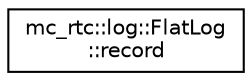 digraph "Graphical Class Hierarchy"
{
 // INTERACTIVE_SVG=YES
  edge [fontname="Helvetica",fontsize="10",labelfontname="Helvetica",labelfontsize="10"];
  node [fontname="Helvetica",fontsize="10",shape=record];
  rankdir="LR";
  Node0 [label="mc_rtc::log::FlatLog\l::record",height=0.2,width=0.4,color="black", fillcolor="white", style="filled",URL="$structmc__rtc_1_1log_1_1FlatLog_1_1record.html"];
}
